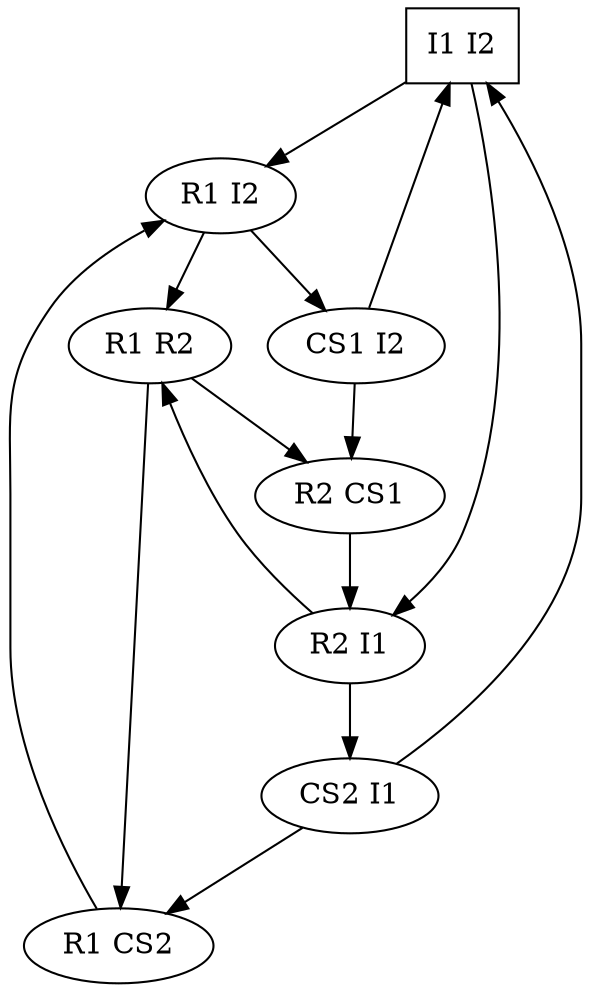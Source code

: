 // Exemple du cours (mutual exclusion)
digraph mutex_cours {
	/* Liste des nœuds avec leurs labels séparés par des espaces */
	s0 [label="I1 I2"];
	s1 [label="R1 I2"];
	s2 [label="R2 I1"];
	s3 [label="R1 R2"];
	s4 [label="CS1 I2"];
	s5 [label="CS2 I1"];
	s6 [label="R2 CS1"];
	s7 [label="R1 CS2"];

	/* Un seul nœud initial */
	s0 [shape=box];

	/* Transitions */
    s0 -> s1;
    s0 -> s2;
    s1 -> s3;
    s1 -> s4;
    s2 -> s3;
    s2 -> s5;
    s3 -> s6;
    s3 -> s7;
    s4 -> s0;
    s4 -> s6;
    s5 -> s0;
    s5 -> s7;
    s6 -> s2;
    s7 -> s1;
}
